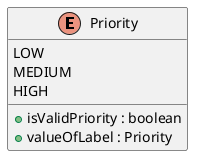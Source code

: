 @startuml
enum Priority {
    LOW
    MEDIUM
    HIGH

    + {method} isValidPriority : boolean
    + {method} valueOfLabel : Priority
}
@enduml
